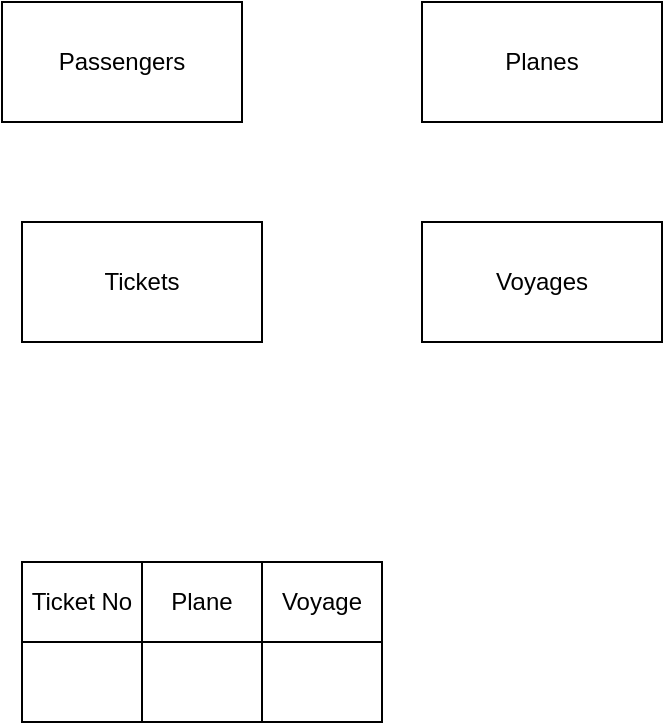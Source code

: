 <mxfile>
    <diagram id="Wjaym00OHvHyiuFiheFf" name="Страница 1">
        <mxGraphModel dx="757" dy="478" grid="1" gridSize="10" guides="1" tooltips="1" connect="1" arrows="1" fold="1" page="1" pageScale="1" pageWidth="850" pageHeight="1100" math="0" shadow="0">
            <root>
                <mxCell id="0"/>
                <mxCell id="1" parent="0"/>
                <mxCell id="2" value="Passengers" style="whiteSpace=wrap;html=1;" vertex="1" parent="1">
                    <mxGeometry x="30" y="40" width="120" height="60" as="geometry"/>
                </mxCell>
                <mxCell id="3" value="Planes" style="whiteSpace=wrap;html=1;" vertex="1" parent="1">
                    <mxGeometry x="240" y="40" width="120" height="60" as="geometry"/>
                </mxCell>
                <mxCell id="4" value="Tickets" style="whiteSpace=wrap;html=1;" vertex="1" parent="1">
                    <mxGeometry x="40" y="150" width="120" height="60" as="geometry"/>
                </mxCell>
                <mxCell id="5" value="Voyages" style="whiteSpace=wrap;html=1;" vertex="1" parent="1">
                    <mxGeometry x="240" y="150" width="120" height="60" as="geometry"/>
                </mxCell>
                <mxCell id="6" value="" style="shape=table;startSize=0;container=1;collapsible=0;childLayout=tableLayout;" vertex="1" parent="1">
                    <mxGeometry x="40" y="320" width="180" height="80" as="geometry"/>
                </mxCell>
                <mxCell id="7" value="" style="shape=partialRectangle;collapsible=0;dropTarget=0;pointerEvents=0;fillColor=none;top=0;left=0;bottom=0;right=0;points=[[0,0.5],[1,0.5]];portConstraint=eastwest;" vertex="1" parent="6">
                    <mxGeometry width="180" height="40" as="geometry"/>
                </mxCell>
                <mxCell id="8" value="Ticket No" style="shape=partialRectangle;html=1;whiteSpace=wrap;connectable=0;overflow=hidden;fillColor=none;top=0;left=0;bottom=0;right=0;" vertex="1" parent="7">
                    <mxGeometry width="60" height="40" as="geometry"/>
                </mxCell>
                <mxCell id="9" value="Plane" style="shape=partialRectangle;html=1;whiteSpace=wrap;connectable=0;overflow=hidden;fillColor=none;top=0;left=0;bottom=0;right=0;" vertex="1" parent="7">
                    <mxGeometry x="60" width="60" height="40" as="geometry"/>
                </mxCell>
                <mxCell id="10" value="Voyage" style="shape=partialRectangle;html=1;whiteSpace=wrap;connectable=0;overflow=hidden;fillColor=none;top=0;left=0;bottom=0;right=0;" vertex="1" parent="7">
                    <mxGeometry x="120" width="60" height="40" as="geometry"/>
                </mxCell>
                <mxCell id="11" value="" style="shape=partialRectangle;collapsible=0;dropTarget=0;pointerEvents=0;fillColor=none;top=0;left=0;bottom=0;right=0;points=[[0,0.5],[1,0.5]];portConstraint=eastwest;" vertex="1" parent="6">
                    <mxGeometry y="40" width="180" height="40" as="geometry"/>
                </mxCell>
                <mxCell id="12" value="" style="shape=partialRectangle;html=1;whiteSpace=wrap;connectable=0;overflow=hidden;fillColor=none;top=0;left=0;bottom=0;right=0;" vertex="1" parent="11">
                    <mxGeometry width="60" height="40" as="geometry"/>
                </mxCell>
                <mxCell id="13" value="" style="shape=partialRectangle;html=1;whiteSpace=wrap;connectable=0;overflow=hidden;fillColor=none;top=0;left=0;bottom=0;right=0;" vertex="1" parent="11">
                    <mxGeometry x="60" width="60" height="40" as="geometry"/>
                </mxCell>
                <mxCell id="14" value="" style="shape=partialRectangle;html=1;whiteSpace=wrap;connectable=0;overflow=hidden;fillColor=none;top=0;left=0;bottom=0;right=0;" vertex="1" parent="11">
                    <mxGeometry x="120" width="60" height="40" as="geometry"/>
                </mxCell>
            </root>
        </mxGraphModel>
    </diagram>
</mxfile>